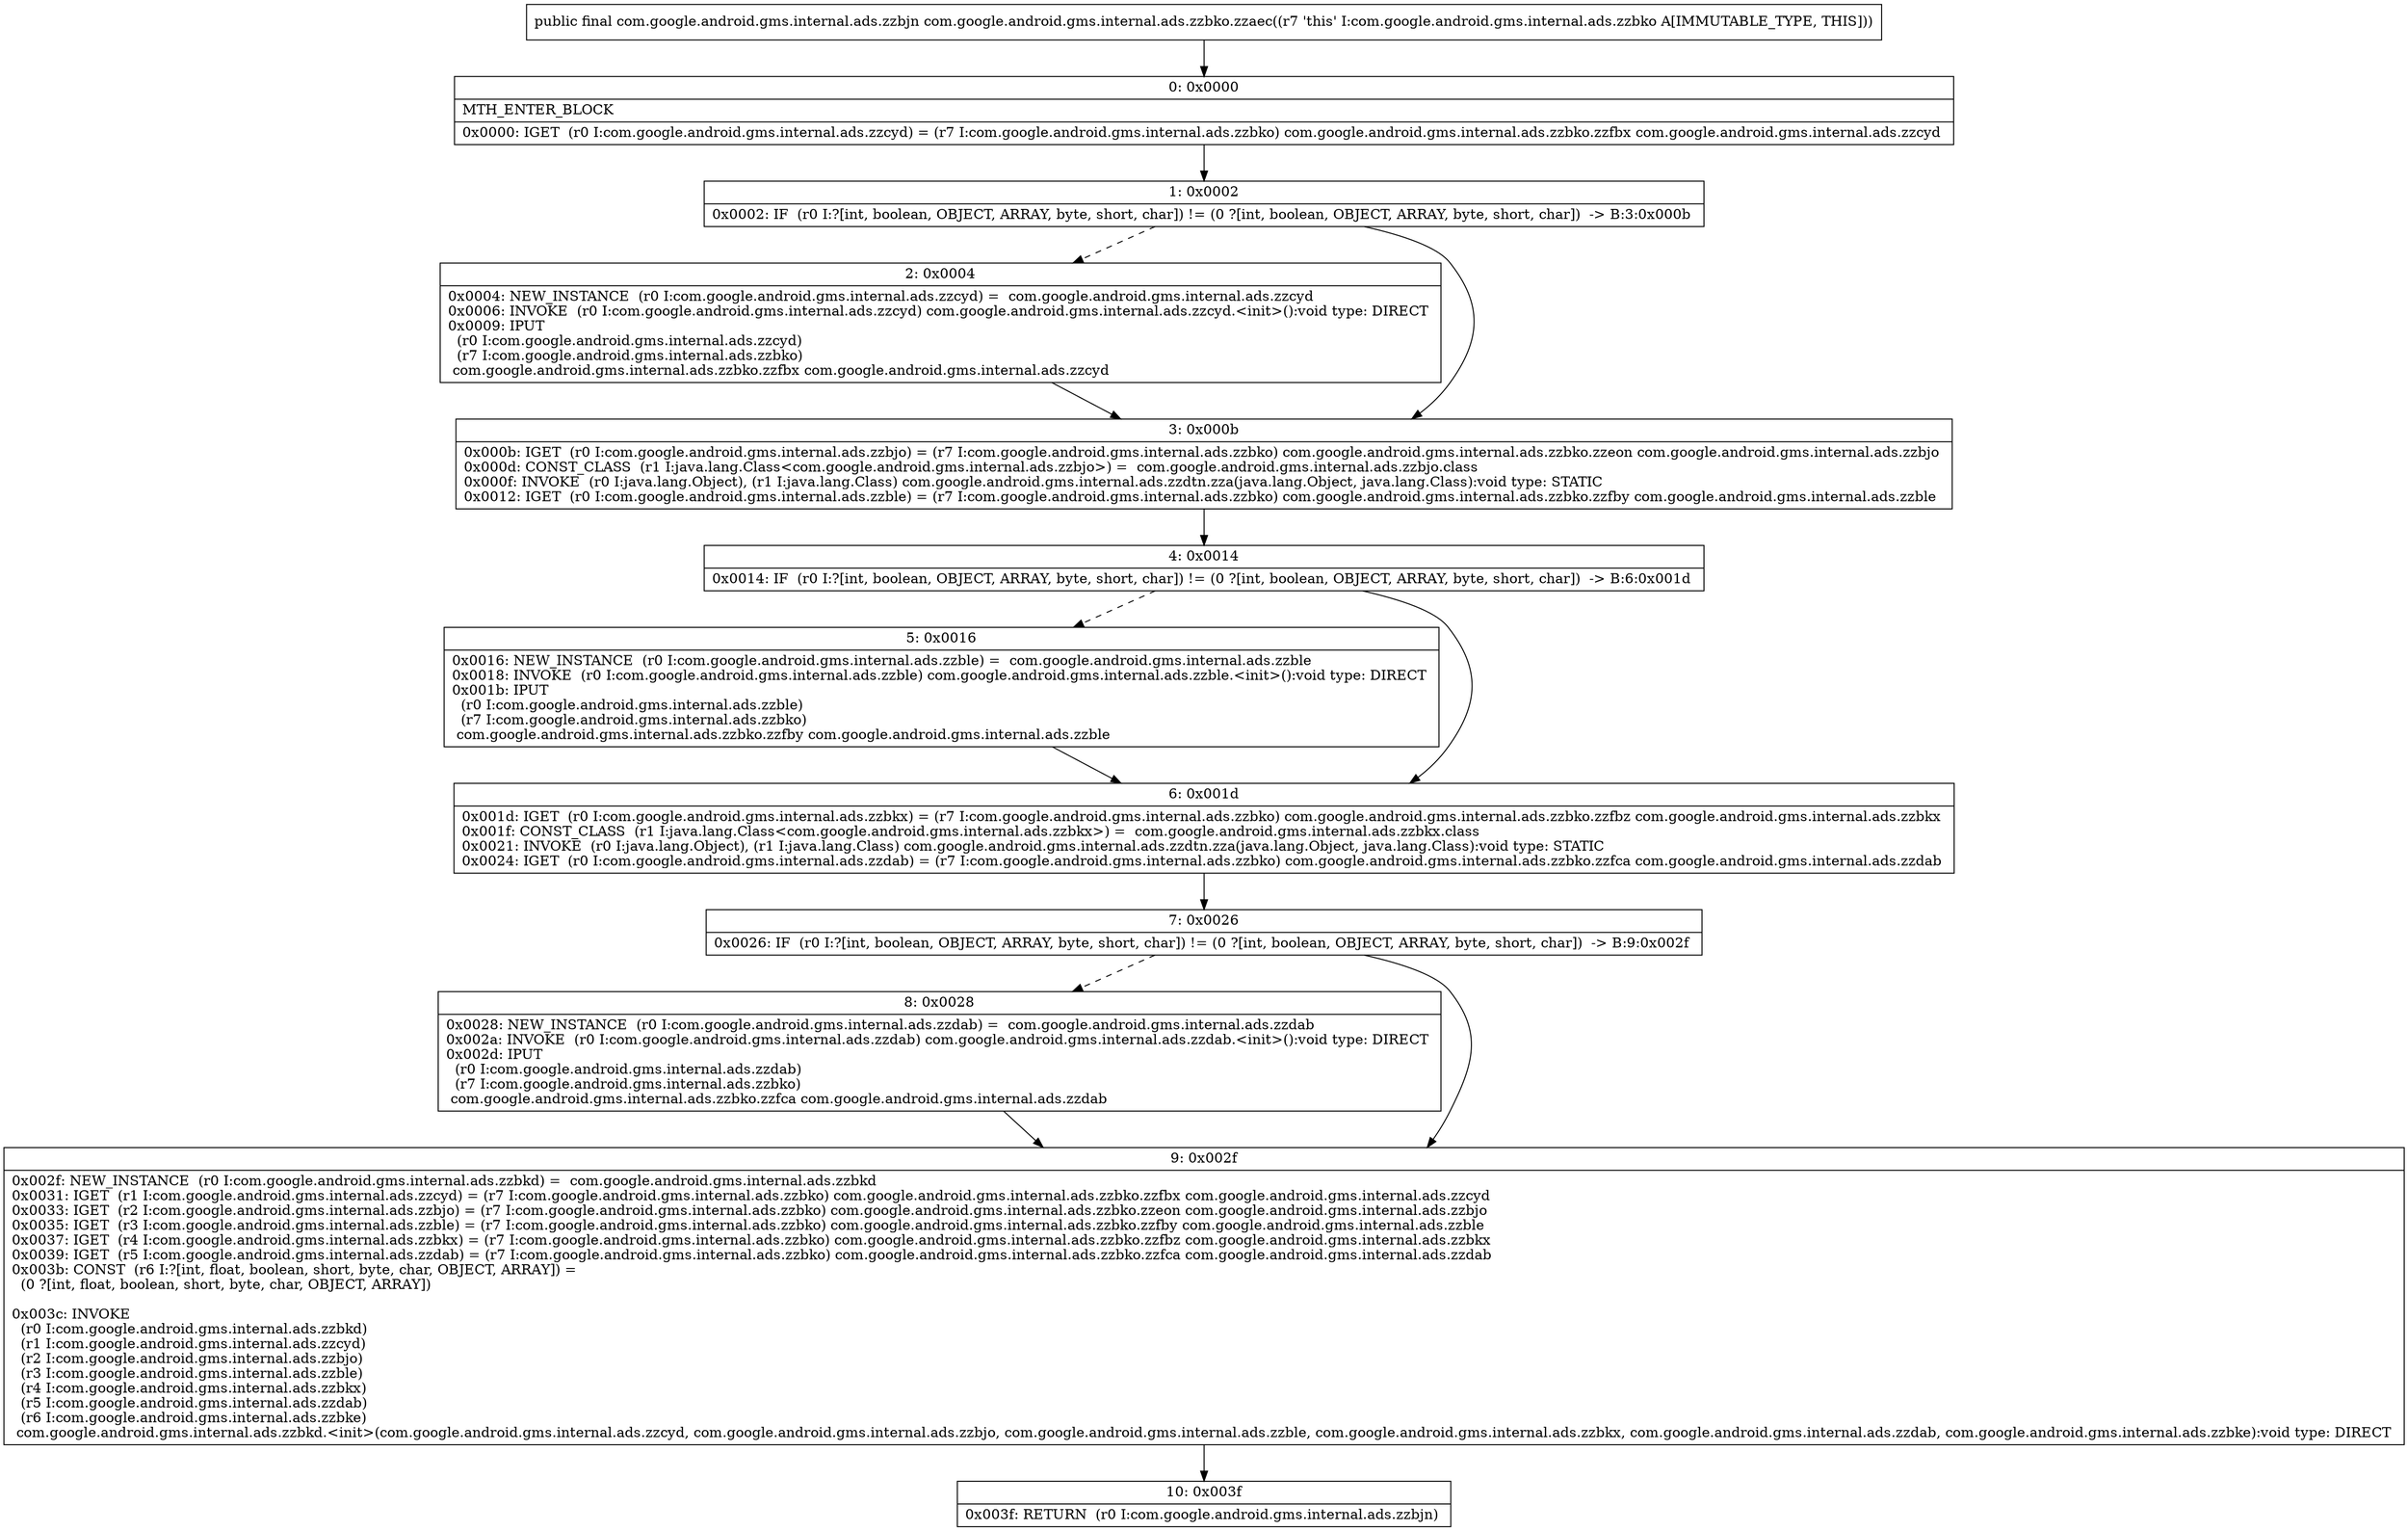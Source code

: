 digraph "CFG forcom.google.android.gms.internal.ads.zzbko.zzaec()Lcom\/google\/android\/gms\/internal\/ads\/zzbjn;" {
Node_0 [shape=record,label="{0\:\ 0x0000|MTH_ENTER_BLOCK\l|0x0000: IGET  (r0 I:com.google.android.gms.internal.ads.zzcyd) = (r7 I:com.google.android.gms.internal.ads.zzbko) com.google.android.gms.internal.ads.zzbko.zzfbx com.google.android.gms.internal.ads.zzcyd \l}"];
Node_1 [shape=record,label="{1\:\ 0x0002|0x0002: IF  (r0 I:?[int, boolean, OBJECT, ARRAY, byte, short, char]) != (0 ?[int, boolean, OBJECT, ARRAY, byte, short, char])  \-\> B:3:0x000b \l}"];
Node_2 [shape=record,label="{2\:\ 0x0004|0x0004: NEW_INSTANCE  (r0 I:com.google.android.gms.internal.ads.zzcyd) =  com.google.android.gms.internal.ads.zzcyd \l0x0006: INVOKE  (r0 I:com.google.android.gms.internal.ads.zzcyd) com.google.android.gms.internal.ads.zzcyd.\<init\>():void type: DIRECT \l0x0009: IPUT  \l  (r0 I:com.google.android.gms.internal.ads.zzcyd)\l  (r7 I:com.google.android.gms.internal.ads.zzbko)\l com.google.android.gms.internal.ads.zzbko.zzfbx com.google.android.gms.internal.ads.zzcyd \l}"];
Node_3 [shape=record,label="{3\:\ 0x000b|0x000b: IGET  (r0 I:com.google.android.gms.internal.ads.zzbjo) = (r7 I:com.google.android.gms.internal.ads.zzbko) com.google.android.gms.internal.ads.zzbko.zzeon com.google.android.gms.internal.ads.zzbjo \l0x000d: CONST_CLASS  (r1 I:java.lang.Class\<com.google.android.gms.internal.ads.zzbjo\>) =  com.google.android.gms.internal.ads.zzbjo.class \l0x000f: INVOKE  (r0 I:java.lang.Object), (r1 I:java.lang.Class) com.google.android.gms.internal.ads.zzdtn.zza(java.lang.Object, java.lang.Class):void type: STATIC \l0x0012: IGET  (r0 I:com.google.android.gms.internal.ads.zzble) = (r7 I:com.google.android.gms.internal.ads.zzbko) com.google.android.gms.internal.ads.zzbko.zzfby com.google.android.gms.internal.ads.zzble \l}"];
Node_4 [shape=record,label="{4\:\ 0x0014|0x0014: IF  (r0 I:?[int, boolean, OBJECT, ARRAY, byte, short, char]) != (0 ?[int, boolean, OBJECT, ARRAY, byte, short, char])  \-\> B:6:0x001d \l}"];
Node_5 [shape=record,label="{5\:\ 0x0016|0x0016: NEW_INSTANCE  (r0 I:com.google.android.gms.internal.ads.zzble) =  com.google.android.gms.internal.ads.zzble \l0x0018: INVOKE  (r0 I:com.google.android.gms.internal.ads.zzble) com.google.android.gms.internal.ads.zzble.\<init\>():void type: DIRECT \l0x001b: IPUT  \l  (r0 I:com.google.android.gms.internal.ads.zzble)\l  (r7 I:com.google.android.gms.internal.ads.zzbko)\l com.google.android.gms.internal.ads.zzbko.zzfby com.google.android.gms.internal.ads.zzble \l}"];
Node_6 [shape=record,label="{6\:\ 0x001d|0x001d: IGET  (r0 I:com.google.android.gms.internal.ads.zzbkx) = (r7 I:com.google.android.gms.internal.ads.zzbko) com.google.android.gms.internal.ads.zzbko.zzfbz com.google.android.gms.internal.ads.zzbkx \l0x001f: CONST_CLASS  (r1 I:java.lang.Class\<com.google.android.gms.internal.ads.zzbkx\>) =  com.google.android.gms.internal.ads.zzbkx.class \l0x0021: INVOKE  (r0 I:java.lang.Object), (r1 I:java.lang.Class) com.google.android.gms.internal.ads.zzdtn.zza(java.lang.Object, java.lang.Class):void type: STATIC \l0x0024: IGET  (r0 I:com.google.android.gms.internal.ads.zzdab) = (r7 I:com.google.android.gms.internal.ads.zzbko) com.google.android.gms.internal.ads.zzbko.zzfca com.google.android.gms.internal.ads.zzdab \l}"];
Node_7 [shape=record,label="{7\:\ 0x0026|0x0026: IF  (r0 I:?[int, boolean, OBJECT, ARRAY, byte, short, char]) != (0 ?[int, boolean, OBJECT, ARRAY, byte, short, char])  \-\> B:9:0x002f \l}"];
Node_8 [shape=record,label="{8\:\ 0x0028|0x0028: NEW_INSTANCE  (r0 I:com.google.android.gms.internal.ads.zzdab) =  com.google.android.gms.internal.ads.zzdab \l0x002a: INVOKE  (r0 I:com.google.android.gms.internal.ads.zzdab) com.google.android.gms.internal.ads.zzdab.\<init\>():void type: DIRECT \l0x002d: IPUT  \l  (r0 I:com.google.android.gms.internal.ads.zzdab)\l  (r7 I:com.google.android.gms.internal.ads.zzbko)\l com.google.android.gms.internal.ads.zzbko.zzfca com.google.android.gms.internal.ads.zzdab \l}"];
Node_9 [shape=record,label="{9\:\ 0x002f|0x002f: NEW_INSTANCE  (r0 I:com.google.android.gms.internal.ads.zzbkd) =  com.google.android.gms.internal.ads.zzbkd \l0x0031: IGET  (r1 I:com.google.android.gms.internal.ads.zzcyd) = (r7 I:com.google.android.gms.internal.ads.zzbko) com.google.android.gms.internal.ads.zzbko.zzfbx com.google.android.gms.internal.ads.zzcyd \l0x0033: IGET  (r2 I:com.google.android.gms.internal.ads.zzbjo) = (r7 I:com.google.android.gms.internal.ads.zzbko) com.google.android.gms.internal.ads.zzbko.zzeon com.google.android.gms.internal.ads.zzbjo \l0x0035: IGET  (r3 I:com.google.android.gms.internal.ads.zzble) = (r7 I:com.google.android.gms.internal.ads.zzbko) com.google.android.gms.internal.ads.zzbko.zzfby com.google.android.gms.internal.ads.zzble \l0x0037: IGET  (r4 I:com.google.android.gms.internal.ads.zzbkx) = (r7 I:com.google.android.gms.internal.ads.zzbko) com.google.android.gms.internal.ads.zzbko.zzfbz com.google.android.gms.internal.ads.zzbkx \l0x0039: IGET  (r5 I:com.google.android.gms.internal.ads.zzdab) = (r7 I:com.google.android.gms.internal.ads.zzbko) com.google.android.gms.internal.ads.zzbko.zzfca com.google.android.gms.internal.ads.zzdab \l0x003b: CONST  (r6 I:?[int, float, boolean, short, byte, char, OBJECT, ARRAY]) = \l  (0 ?[int, float, boolean, short, byte, char, OBJECT, ARRAY])\l \l0x003c: INVOKE  \l  (r0 I:com.google.android.gms.internal.ads.zzbkd)\l  (r1 I:com.google.android.gms.internal.ads.zzcyd)\l  (r2 I:com.google.android.gms.internal.ads.zzbjo)\l  (r3 I:com.google.android.gms.internal.ads.zzble)\l  (r4 I:com.google.android.gms.internal.ads.zzbkx)\l  (r5 I:com.google.android.gms.internal.ads.zzdab)\l  (r6 I:com.google.android.gms.internal.ads.zzbke)\l com.google.android.gms.internal.ads.zzbkd.\<init\>(com.google.android.gms.internal.ads.zzcyd, com.google.android.gms.internal.ads.zzbjo, com.google.android.gms.internal.ads.zzble, com.google.android.gms.internal.ads.zzbkx, com.google.android.gms.internal.ads.zzdab, com.google.android.gms.internal.ads.zzbke):void type: DIRECT \l}"];
Node_10 [shape=record,label="{10\:\ 0x003f|0x003f: RETURN  (r0 I:com.google.android.gms.internal.ads.zzbjn) \l}"];
MethodNode[shape=record,label="{public final com.google.android.gms.internal.ads.zzbjn com.google.android.gms.internal.ads.zzbko.zzaec((r7 'this' I:com.google.android.gms.internal.ads.zzbko A[IMMUTABLE_TYPE, THIS])) }"];
MethodNode -> Node_0;
Node_0 -> Node_1;
Node_1 -> Node_2[style=dashed];
Node_1 -> Node_3;
Node_2 -> Node_3;
Node_3 -> Node_4;
Node_4 -> Node_5[style=dashed];
Node_4 -> Node_6;
Node_5 -> Node_6;
Node_6 -> Node_7;
Node_7 -> Node_8[style=dashed];
Node_7 -> Node_9;
Node_8 -> Node_9;
Node_9 -> Node_10;
}


